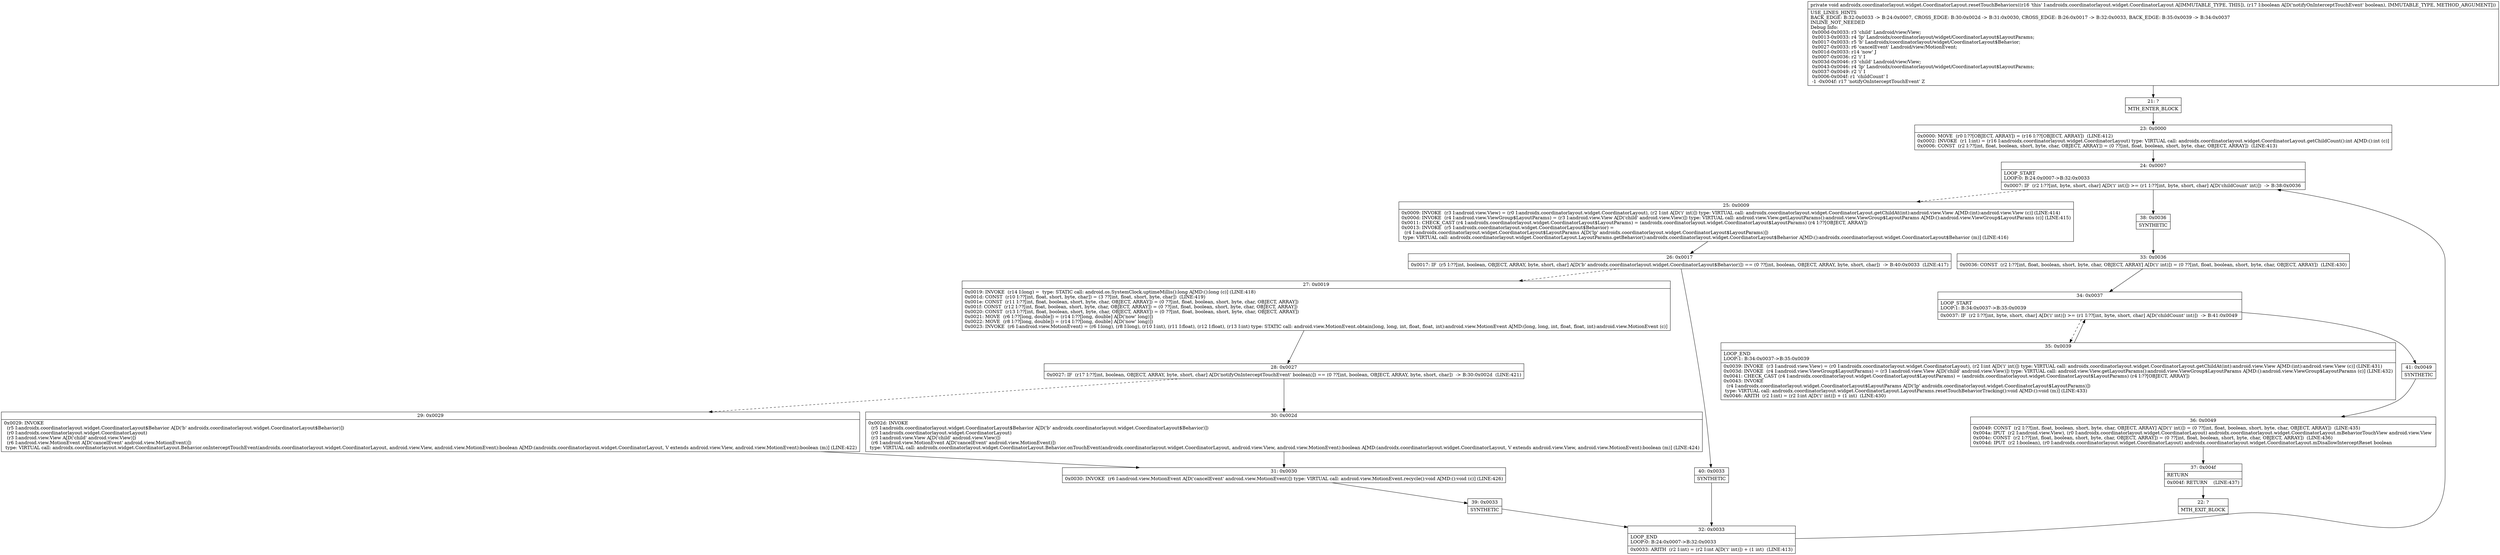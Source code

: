 digraph "CFG forandroidx.coordinatorlayout.widget.CoordinatorLayout.resetTouchBehaviors(Z)V" {
Node_21 [shape=record,label="{21\:\ ?|MTH_ENTER_BLOCK\l}"];
Node_23 [shape=record,label="{23\:\ 0x0000|0x0000: MOVE  (r0 I:??[OBJECT, ARRAY]) = (r16 I:??[OBJECT, ARRAY])  (LINE:412)\l0x0002: INVOKE  (r1 I:int) = (r16 I:androidx.coordinatorlayout.widget.CoordinatorLayout) type: VIRTUAL call: androidx.coordinatorlayout.widget.CoordinatorLayout.getChildCount():int A[MD:():int (c)]\l0x0006: CONST  (r2 I:??[int, float, boolean, short, byte, char, OBJECT, ARRAY]) = (0 ??[int, float, boolean, short, byte, char, OBJECT, ARRAY])  (LINE:413)\l}"];
Node_24 [shape=record,label="{24\:\ 0x0007|LOOP_START\lLOOP:0: B:24:0x0007\-\>B:32:0x0033\l|0x0007: IF  (r2 I:??[int, byte, short, char] A[D('i' int)]) \>= (r1 I:??[int, byte, short, char] A[D('childCount' int)])  \-\> B:38:0x0036 \l}"];
Node_25 [shape=record,label="{25\:\ 0x0009|0x0009: INVOKE  (r3 I:android.view.View) = (r0 I:androidx.coordinatorlayout.widget.CoordinatorLayout), (r2 I:int A[D('i' int)]) type: VIRTUAL call: androidx.coordinatorlayout.widget.CoordinatorLayout.getChildAt(int):android.view.View A[MD:(int):android.view.View (c)] (LINE:414)\l0x000d: INVOKE  (r4 I:android.view.ViewGroup$LayoutParams) = (r3 I:android.view.View A[D('child' android.view.View)]) type: VIRTUAL call: android.view.View.getLayoutParams():android.view.ViewGroup$LayoutParams A[MD:():android.view.ViewGroup$LayoutParams (c)] (LINE:415)\l0x0011: CHECK_CAST (r4 I:androidx.coordinatorlayout.widget.CoordinatorLayout$LayoutParams) = (androidx.coordinatorlayout.widget.CoordinatorLayout$LayoutParams) (r4 I:??[OBJECT, ARRAY]) \l0x0013: INVOKE  (r5 I:androidx.coordinatorlayout.widget.CoordinatorLayout$Behavior) = \l  (r4 I:androidx.coordinatorlayout.widget.CoordinatorLayout$LayoutParams A[D('lp' androidx.coordinatorlayout.widget.CoordinatorLayout$LayoutParams)])\l type: VIRTUAL call: androidx.coordinatorlayout.widget.CoordinatorLayout.LayoutParams.getBehavior():androidx.coordinatorlayout.widget.CoordinatorLayout$Behavior A[MD:():androidx.coordinatorlayout.widget.CoordinatorLayout$Behavior (m)] (LINE:416)\l}"];
Node_26 [shape=record,label="{26\:\ 0x0017|0x0017: IF  (r5 I:??[int, boolean, OBJECT, ARRAY, byte, short, char] A[D('b' androidx.coordinatorlayout.widget.CoordinatorLayout$Behavior)]) == (0 ??[int, boolean, OBJECT, ARRAY, byte, short, char])  \-\> B:40:0x0033  (LINE:417)\l}"];
Node_27 [shape=record,label="{27\:\ 0x0019|0x0019: INVOKE  (r14 I:long) =  type: STATIC call: android.os.SystemClock.uptimeMillis():long A[MD:():long (c)] (LINE:418)\l0x001d: CONST  (r10 I:??[int, float, short, byte, char]) = (3 ??[int, float, short, byte, char])  (LINE:419)\l0x001e: CONST  (r11 I:??[int, float, boolean, short, byte, char, OBJECT, ARRAY]) = (0 ??[int, float, boolean, short, byte, char, OBJECT, ARRAY]) \l0x001f: CONST  (r12 I:??[int, float, boolean, short, byte, char, OBJECT, ARRAY]) = (0 ??[int, float, boolean, short, byte, char, OBJECT, ARRAY]) \l0x0020: CONST  (r13 I:??[int, float, boolean, short, byte, char, OBJECT, ARRAY]) = (0 ??[int, float, boolean, short, byte, char, OBJECT, ARRAY]) \l0x0021: MOVE  (r6 I:??[long, double]) = (r14 I:??[long, double] A[D('now' long)]) \l0x0022: MOVE  (r8 I:??[long, double]) = (r14 I:??[long, double] A[D('now' long)]) \l0x0023: INVOKE  (r6 I:android.view.MotionEvent) = (r6 I:long), (r8 I:long), (r10 I:int), (r11 I:float), (r12 I:float), (r13 I:int) type: STATIC call: android.view.MotionEvent.obtain(long, long, int, float, float, int):android.view.MotionEvent A[MD:(long, long, int, float, float, int):android.view.MotionEvent (c)]\l}"];
Node_28 [shape=record,label="{28\:\ 0x0027|0x0027: IF  (r17 I:??[int, boolean, OBJECT, ARRAY, byte, short, char] A[D('notifyOnInterceptTouchEvent' boolean)]) == (0 ??[int, boolean, OBJECT, ARRAY, byte, short, char])  \-\> B:30:0x002d  (LINE:421)\l}"];
Node_29 [shape=record,label="{29\:\ 0x0029|0x0029: INVOKE  \l  (r5 I:androidx.coordinatorlayout.widget.CoordinatorLayout$Behavior A[D('b' androidx.coordinatorlayout.widget.CoordinatorLayout$Behavior)])\l  (r0 I:androidx.coordinatorlayout.widget.CoordinatorLayout)\l  (r3 I:android.view.View A[D('child' android.view.View)])\l  (r6 I:android.view.MotionEvent A[D('cancelEvent' android.view.MotionEvent)])\l type: VIRTUAL call: androidx.coordinatorlayout.widget.CoordinatorLayout.Behavior.onInterceptTouchEvent(androidx.coordinatorlayout.widget.CoordinatorLayout, android.view.View, android.view.MotionEvent):boolean A[MD:(androidx.coordinatorlayout.widget.CoordinatorLayout, V extends android.view.View, android.view.MotionEvent):boolean (m)] (LINE:422)\l}"];
Node_31 [shape=record,label="{31\:\ 0x0030|0x0030: INVOKE  (r6 I:android.view.MotionEvent A[D('cancelEvent' android.view.MotionEvent)]) type: VIRTUAL call: android.view.MotionEvent.recycle():void A[MD:():void (c)] (LINE:426)\l}"];
Node_39 [shape=record,label="{39\:\ 0x0033|SYNTHETIC\l}"];
Node_32 [shape=record,label="{32\:\ 0x0033|LOOP_END\lLOOP:0: B:24:0x0007\-\>B:32:0x0033\l|0x0033: ARITH  (r2 I:int) = (r2 I:int A[D('i' int)]) + (1 int)  (LINE:413)\l}"];
Node_30 [shape=record,label="{30\:\ 0x002d|0x002d: INVOKE  \l  (r5 I:androidx.coordinatorlayout.widget.CoordinatorLayout$Behavior A[D('b' androidx.coordinatorlayout.widget.CoordinatorLayout$Behavior)])\l  (r0 I:androidx.coordinatorlayout.widget.CoordinatorLayout)\l  (r3 I:android.view.View A[D('child' android.view.View)])\l  (r6 I:android.view.MotionEvent A[D('cancelEvent' android.view.MotionEvent)])\l type: VIRTUAL call: androidx.coordinatorlayout.widget.CoordinatorLayout.Behavior.onTouchEvent(androidx.coordinatorlayout.widget.CoordinatorLayout, android.view.View, android.view.MotionEvent):boolean A[MD:(androidx.coordinatorlayout.widget.CoordinatorLayout, V extends android.view.View, android.view.MotionEvent):boolean (m)] (LINE:424)\l}"];
Node_40 [shape=record,label="{40\:\ 0x0033|SYNTHETIC\l}"];
Node_38 [shape=record,label="{38\:\ 0x0036|SYNTHETIC\l}"];
Node_33 [shape=record,label="{33\:\ 0x0036|0x0036: CONST  (r2 I:??[int, float, boolean, short, byte, char, OBJECT, ARRAY] A[D('i' int)]) = (0 ??[int, float, boolean, short, byte, char, OBJECT, ARRAY])  (LINE:430)\l}"];
Node_34 [shape=record,label="{34\:\ 0x0037|LOOP_START\lLOOP:1: B:34:0x0037\-\>B:35:0x0039\l|0x0037: IF  (r2 I:??[int, byte, short, char] A[D('i' int)]) \>= (r1 I:??[int, byte, short, char] A[D('childCount' int)])  \-\> B:41:0x0049 \l}"];
Node_35 [shape=record,label="{35\:\ 0x0039|LOOP_END\lLOOP:1: B:34:0x0037\-\>B:35:0x0039\l|0x0039: INVOKE  (r3 I:android.view.View) = (r0 I:androidx.coordinatorlayout.widget.CoordinatorLayout), (r2 I:int A[D('i' int)]) type: VIRTUAL call: androidx.coordinatorlayout.widget.CoordinatorLayout.getChildAt(int):android.view.View A[MD:(int):android.view.View (c)] (LINE:431)\l0x003d: INVOKE  (r4 I:android.view.ViewGroup$LayoutParams) = (r3 I:android.view.View A[D('child' android.view.View)]) type: VIRTUAL call: android.view.View.getLayoutParams():android.view.ViewGroup$LayoutParams A[MD:():android.view.ViewGroup$LayoutParams (c)] (LINE:432)\l0x0041: CHECK_CAST (r4 I:androidx.coordinatorlayout.widget.CoordinatorLayout$LayoutParams) = (androidx.coordinatorlayout.widget.CoordinatorLayout$LayoutParams) (r4 I:??[OBJECT, ARRAY]) \l0x0043: INVOKE  \l  (r4 I:androidx.coordinatorlayout.widget.CoordinatorLayout$LayoutParams A[D('lp' androidx.coordinatorlayout.widget.CoordinatorLayout$LayoutParams)])\l type: VIRTUAL call: androidx.coordinatorlayout.widget.CoordinatorLayout.LayoutParams.resetTouchBehaviorTracking():void A[MD:():void (m)] (LINE:433)\l0x0046: ARITH  (r2 I:int) = (r2 I:int A[D('i' int)]) + (1 int)  (LINE:430)\l}"];
Node_41 [shape=record,label="{41\:\ 0x0049|SYNTHETIC\l}"];
Node_36 [shape=record,label="{36\:\ 0x0049|0x0049: CONST  (r2 I:??[int, float, boolean, short, byte, char, OBJECT, ARRAY] A[D('i' int)]) = (0 ??[int, float, boolean, short, byte, char, OBJECT, ARRAY])  (LINE:435)\l0x004a: IPUT  (r2 I:android.view.View), (r0 I:androidx.coordinatorlayout.widget.CoordinatorLayout) androidx.coordinatorlayout.widget.CoordinatorLayout.mBehaviorTouchView android.view.View \l0x004c: CONST  (r2 I:??[int, float, boolean, short, byte, char, OBJECT, ARRAY]) = (0 ??[int, float, boolean, short, byte, char, OBJECT, ARRAY])  (LINE:436)\l0x004d: IPUT  (r2 I:boolean), (r0 I:androidx.coordinatorlayout.widget.CoordinatorLayout) androidx.coordinatorlayout.widget.CoordinatorLayout.mDisallowInterceptReset boolean \l}"];
Node_37 [shape=record,label="{37\:\ 0x004f|RETURN\l|0x004f: RETURN    (LINE:437)\l}"];
Node_22 [shape=record,label="{22\:\ ?|MTH_EXIT_BLOCK\l}"];
MethodNode[shape=record,label="{private void androidx.coordinatorlayout.widget.CoordinatorLayout.resetTouchBehaviors((r16 'this' I:androidx.coordinatorlayout.widget.CoordinatorLayout A[IMMUTABLE_TYPE, THIS]), (r17 I:boolean A[D('notifyOnInterceptTouchEvent' boolean), IMMUTABLE_TYPE, METHOD_ARGUMENT]))  | USE_LINES_HINTS\lBACK_EDGE: B:32:0x0033 \-\> B:24:0x0007, CROSS_EDGE: B:30:0x002d \-\> B:31:0x0030, CROSS_EDGE: B:26:0x0017 \-\> B:32:0x0033, BACK_EDGE: B:35:0x0039 \-\> B:34:0x0037\lINLINE_NOT_NEEDED\lDebug Info:\l  0x000d\-0x0033: r3 'child' Landroid\/view\/View;\l  0x0013\-0x0033: r4 'lp' Landroidx\/coordinatorlayout\/widget\/CoordinatorLayout$LayoutParams;\l  0x0017\-0x0033: r5 'b' Landroidx\/coordinatorlayout\/widget\/CoordinatorLayout$Behavior;\l  0x0027\-0x0033: r6 'cancelEvent' Landroid\/view\/MotionEvent;\l  0x001d\-0x0033: r14 'now' J\l  0x0007\-0x0036: r2 'i' I\l  0x003d\-0x0046: r3 'child' Landroid\/view\/View;\l  0x0043\-0x0046: r4 'lp' Landroidx\/coordinatorlayout\/widget\/CoordinatorLayout$LayoutParams;\l  0x0037\-0x0049: r2 'i' I\l  0x0006\-0x004f: r1 'childCount' I\l  \-1 \-0x004f: r17 'notifyOnInterceptTouchEvent' Z\l}"];
MethodNode -> Node_21;Node_21 -> Node_23;
Node_23 -> Node_24;
Node_24 -> Node_25[style=dashed];
Node_24 -> Node_38;
Node_25 -> Node_26;
Node_26 -> Node_27[style=dashed];
Node_26 -> Node_40;
Node_27 -> Node_28;
Node_28 -> Node_29[style=dashed];
Node_28 -> Node_30;
Node_29 -> Node_31;
Node_31 -> Node_39;
Node_39 -> Node_32;
Node_32 -> Node_24;
Node_30 -> Node_31;
Node_40 -> Node_32;
Node_38 -> Node_33;
Node_33 -> Node_34;
Node_34 -> Node_35[style=dashed];
Node_34 -> Node_41;
Node_35 -> Node_34;
Node_41 -> Node_36;
Node_36 -> Node_37;
Node_37 -> Node_22;
}

